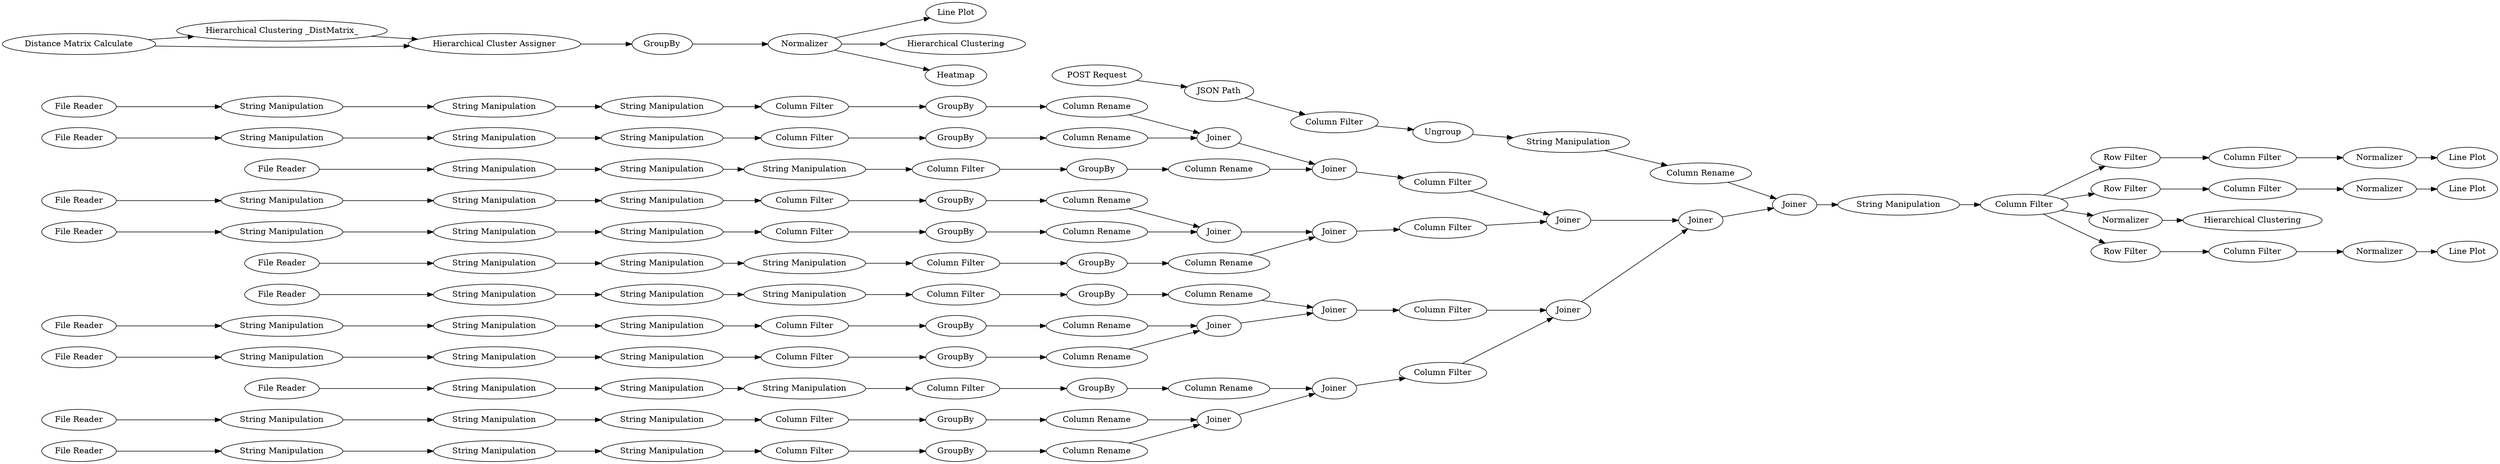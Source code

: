 digraph {
	"-4121812626459061018_38" [label="Column Filter"]
	"-438780225325964078_37" [label="String Manipulation"]
	"-438780225325964078_43" [label="String Manipulation"]
	"4229310875006691463_38" [label="Column Filter"]
	"-438780225325964078_60" [label=Joiner]
	"1368157645637061245_115" [label="Line Plot"]
	"-4121812626459061018_7" [label="File Reader"]
	"1368157645637061245_69" [label=Joiner]
	"1368157645637061245_70" [label=Joiner]
	"1368157645637061245_105" [label="Column Filter"]
	"1264153717531009465_7" [label="File Reader"]
	"-4121812626459061018_35" [label="String Manipulation"]
	"1264153717531009465_38" [label="Column Filter"]
	"4229310875006691463_46" [label="String Manipulation"]
	"-438780225325964078_53" [label="String Manipulation"]
	"-4121812626459061018_9" [label="File Reader"]
	"4229310875006691463_53" [label="String Manipulation"]
	"4229310875006691463_60" [label=Joiner]
	"-4121812626459061018_53" [label="String Manipulation"]
	"4229310875006691463_56" [label="String Manipulation"]
	"-4121812626459061018_56" [label="String Manipulation"]
	"4229310875006691463_41" [label=GroupBy]
	"1264153717531009465_41" [label=GroupBy]
	"1264153717531009465_46" [label="String Manipulation"]
	"-4121812626459061018_62" [label="Column Filter"]
	"4229310875006691463_59" [label=Joiner]
	"-438780225325964078_56" [label="String Manipulation"]
	"4229310875006691463_47" [label="Column Rename"]
	"-438780225325964078_9" [label="File Reader"]
	"4229310875006691463_36" [label="String Manipulation"]
	"-438780225325964078_44" [label=GroupBy]
	"1368157645637061245_86" [label="Line Plot"]
	"-438780225325964078_10" [label="File Reader"]
	"7892980988233204771_109" [label="Distance Matrix Calculate"]
	"7892980988233204771_107" [label="Hierarchical Clustering"]
	"4229310875006691463_57" [label="String Manipulation"]
	"4229310875006691463_45" [label="Column Filter"]
	"1264153717531009465_43" [label="String Manipulation"]
	"1368157645637061245_77" [label="Line Plot"]
	"-438780225325964078_35" [label="String Manipulation"]
	"1264153717531009465_9" [label="File Reader"]
	"1368157645637061245_83" [label="Line Plot"]
	"1264153717531009465_56" [label="String Manipulation"]
	"1264153717531009465_62" [label="Column Filter"]
	"4229310875006691463_35" [label="String Manipulation"]
	"4229310875006691463_55" [label="Column Filter"]
	"-4121812626459061018_59" [label=Joiner]
	"1368157645637061245_89" [label="String Manipulation"]
	"1368157645637061245_116" [label="Hierarchical Clustering"]
	"-438780225325964078_47" [label="Column Rename"]
	"1368157645637061245_81" [label=Normalizer]
	"1264153717531009465_55" [label="Column Filter"]
	"-438780225325964078_54" [label=GroupBy]
	"-4121812626459061018_57" [label="String Manipulation"]
	"4229310875006691463_44" [label=GroupBy]
	"1368157645637061245_5" [label=Ungroup]
	"1368157645637061245_2" [label="JSON Path"]
	"7892980988233204771_112" [label=GroupBy]
	"-4121812626459061018_46" [label="String Manipulation"]
	"1368157645637061245_59" [label=Joiner]
	"1368157645637061245_82" [label="Row Filter"]
	"-4121812626459061018_10" [label="File Reader"]
	"-4121812626459061018_41" [label=GroupBy]
	"-438780225325964078_48" [label="String Manipulation"]
	"1264153717531009465_54" [label=GroupBy]
	"1368157645637061245_106" [label="Column Filter"]
	"-438780225325964078_62" [label="Column Filter"]
	"1368157645637061245_4" [label="Column Filter"]
	"-438780225325964078_46" [label="String Manipulation"]
	"-4121812626459061018_55" [label="Column Filter"]
	"4229310875006691463_43" [label="String Manipulation"]
	"4229310875006691463_62" [label="Column Filter"]
	"1368157645637061245_85" [label="Row Filter"]
	"1264153717531009465_47" [label="Column Rename"]
	"1368157645637061245_108" [label=Normalizer]
	"7892980988233204771_110" [label="Hierarchical Clustering _DistMatrix_"]
	"-4121812626459061018_42" [label="Column Rename"]
	"-438780225325964078_55" [label="Column Filter"]
	"-4121812626459061018_60" [label=Joiner]
	"1368157645637061245_84" [label=Normalizer]
	"7892980988233204771_113" [label=Normalizer]
	"1368157645637061245_68" [label=Joiner]
	"1264153717531009465_57" [label="String Manipulation"]
	"1368157645637061245_1" [label="POST Request"]
	"-438780225325964078_38" [label="Column Filter"]
	"-438780225325964078_42" [label="Column Rename"]
	"4229310875006691463_9" [label="File Reader"]
	"1264153717531009465_10" [label="File Reader"]
	"1368157645637061245_114" [label=Heatmap]
	"1264153717531009465_36" [label="String Manipulation"]
	"4229310875006691463_48" [label="String Manipulation"]
	"1264153717531009465_60" [label=Joiner]
	"4229310875006691463_37" [label="String Manipulation"]
	"-4121812626459061018_43" [label="String Manipulation"]
	"4229310875006691463_51" [label="Column Rename"]
	"1368157645637061245_88" [label="Column Rename"]
	"-438780225325964078_51" [label="Column Rename"]
	"1368157645637061245_6" [label="String Manipulation"]
	"1368157645637061245_104" [label="Column Filter"]
	"1368157645637061245_73" [label="Row Filter"]
	"-4121812626459061018_36" [label="String Manipulation"]
	"4229310875006691463_42" [label="Column Rename"]
	"1264153717531009465_59" [label=Joiner]
	"1264153717531009465_53" [label="String Manipulation"]
	"-438780225325964078_59" [label=Joiner]
	"1368157645637061245_74" [label=Normalizer]
	"-4121812626459061018_45" [label="Column Filter"]
	"1368157645637061245_80" [label="Column Filter"]
	"4229310875006691463_10" [label="File Reader"]
	"-4121812626459061018_48" [label="String Manipulation"]
	"-4121812626459061018_47" [label="Column Rename"]
	"-438780225325964078_45" [label="Column Filter"]
	"1264153717531009465_45" [label="Column Filter"]
	"1264153717531009465_37" [label="String Manipulation"]
	"1264153717531009465_48" [label="String Manipulation"]
	"1264153717531009465_42" [label="Column Rename"]
	"1264153717531009465_51" [label="Column Rename"]
	"-4121812626459061018_51" [label="Column Rename"]
	"-438780225325964078_41" [label=GroupBy]
	"7892980988233204771_111" [label="Hierarchical Cluster Assigner"]
	"1264153717531009465_44" [label=GroupBy]
	"1264153717531009465_35" [label="String Manipulation"]
	"4229310875006691463_7" [label="File Reader"]
	"-4121812626459061018_37" [label="String Manipulation"]
	"-438780225325964078_7" [label="File Reader"]
	"-438780225325964078_57" [label="String Manipulation"]
	"-4121812626459061018_54" [label=GroupBy]
	"-4121812626459061018_44" [label=GroupBy]
	"4229310875006691463_54" [label=GroupBy]
	"-438780225325964078_36" [label="String Manipulation"]
	"1368157645637061245_82" -> "1368157645637061245_105"
	"4229310875006691463_62" -> "1368157645637061245_59"
	"1368157645637061245_80" -> "1368157645637061245_85"
	"4229310875006691463_60" -> "4229310875006691463_62"
	"-4121812626459061018_56" -> "-4121812626459061018_55"
	"4229310875006691463_44" -> "4229310875006691463_47"
	"-4121812626459061018_59" -> "-4121812626459061018_60"
	"-4121812626459061018_38" -> "-4121812626459061018_41"
	"1368157645637061245_80" -> "1368157645637061245_108"
	"1368157645637061245_88" -> "1368157645637061245_70"
	"1264153717531009465_38" -> "1264153717531009465_41"
	"1368157645637061245_80" -> "1368157645637061245_73"
	"1368157645637061245_74" -> "1368157645637061245_77"
	"7892980988233204771_113" -> "1368157645637061245_115"
	"-4121812626459061018_46" -> "-4121812626459061018_45"
	"-438780225325964078_53" -> "-438780225325964078_56"
	"7892980988233204771_109" -> "7892980988233204771_111"
	"-438780225325964078_7" -> "-438780225325964078_48"
	"1368157645637061245_68" -> "1368157645637061245_69"
	"1368157645637061245_81" -> "1368157645637061245_83"
	"1264153717531009465_37" -> "1264153717531009465_38"
	"-438780225325964078_44" -> "-438780225325964078_47"
	"4229310875006691463_51" -> "4229310875006691463_60"
	"-4121812626459061018_48" -> "-4121812626459061018_43"
	"4229310875006691463_9" -> "4229310875006691463_57"
	"-438780225325964078_45" -> "-438780225325964078_44"
	"4229310875006691463_37" -> "4229310875006691463_38"
	"-438780225325964078_47" -> "-438780225325964078_59"
	"1264153717531009465_46" -> "1264153717531009465_45"
	"1368157645637061245_4" -> "1368157645637061245_5"
	"4229310875006691463_41" -> "4229310875006691463_42"
	"4229310875006691463_47" -> "4229310875006691463_59"
	"1264153717531009465_43" -> "1264153717531009465_46"
	"1368157645637061245_1" -> "1368157645637061245_2"
	"-4121812626459061018_44" -> "-4121812626459061018_47"
	"1264153717531009465_57" -> "1264153717531009465_53"
	"-438780225325964078_41" -> "-438780225325964078_42"
	"4229310875006691463_55" -> "4229310875006691463_54"
	"-438780225325964078_60" -> "-438780225325964078_62"
	"-4121812626459061018_60" -> "-4121812626459061018_62"
	"1368157645637061245_105" -> "1368157645637061245_81"
	"1264153717531009465_10" -> "1264153717531009465_35"
	"1264153717531009465_36" -> "1264153717531009465_37"
	"-4121812626459061018_41" -> "-4121812626459061018_42"
	"1368157645637061245_5" -> "1368157645637061245_6"
	"-4121812626459061018_62" -> "1368157645637061245_68"
	"-438780225325964078_9" -> "-438780225325964078_57"
	"1264153717531009465_62" -> "1368157645637061245_59"
	"-438780225325964078_55" -> "-438780225325964078_54"
	"7892980988233204771_113" -> "1368157645637061245_116"
	"1368157645637061245_6" -> "1368157645637061245_88"
	"1368157645637061245_73" -> "1368157645637061245_104"
	"-4121812626459061018_54" -> "-4121812626459061018_51"
	"7892980988233204771_112" -> "7892980988233204771_113"
	"1264153717531009465_59" -> "1264153717531009465_60"
	"4229310875006691463_54" -> "4229310875006691463_51"
	"4229310875006691463_46" -> "4229310875006691463_45"
	"1264153717531009465_55" -> "1264153717531009465_54"
	"1264153717531009465_47" -> "1264153717531009465_59"
	"-438780225325964078_56" -> "-438780225325964078_55"
	"1264153717531009465_7" -> "1264153717531009465_48"
	"-4121812626459061018_9" -> "-4121812626459061018_57"
	"4229310875006691463_36" -> "4229310875006691463_37"
	"1264153717531009465_60" -> "1264153717531009465_62"
	"1264153717531009465_51" -> "1264153717531009465_60"
	"4229310875006691463_48" -> "4229310875006691463_43"
	"1264153717531009465_56" -> "1264153717531009465_55"
	"-438780225325964078_54" -> "-438780225325964078_51"
	"-4121812626459061018_51" -> "-4121812626459061018_60"
	"4229310875006691463_10" -> "4229310875006691463_35"
	"-438780225325964078_37" -> "-438780225325964078_38"
	"1368157645637061245_80" -> "1368157645637061245_82"
	"-438780225325964078_51" -> "-438780225325964078_60"
	"7892980988233204771_109" -> "7892980988233204771_110"
	"4229310875006691463_43" -> "4229310875006691463_46"
	"1264153717531009465_9" -> "1264153717531009465_57"
	"4229310875006691463_53" -> "4229310875006691463_56"
	"-438780225325964078_10" -> "-438780225325964078_35"
	"-438780225325964078_36" -> "-438780225325964078_37"
	"-4121812626459061018_37" -> "-4121812626459061018_38"
	"7892980988233204771_113" -> "1368157645637061245_114"
	"7892980988233204771_111" -> "7892980988233204771_112"
	"-438780225325964078_48" -> "-438780225325964078_43"
	"-4121812626459061018_45" -> "-4121812626459061018_44"
	"7892980988233204771_110" -> "7892980988233204771_111"
	"-438780225325964078_43" -> "-438780225325964078_46"
	"1368157645637061245_106" -> "1368157645637061245_84"
	"1264153717531009465_41" -> "1264153717531009465_42"
	"4229310875006691463_38" -> "4229310875006691463_41"
	"-438780225325964078_42" -> "-438780225325964078_59"
	"-4121812626459061018_47" -> "-4121812626459061018_59"
	"1368157645637061245_104" -> "1368157645637061245_74"
	"4229310875006691463_57" -> "4229310875006691463_53"
	"1368157645637061245_2" -> "1368157645637061245_4"
	"-4121812626459061018_55" -> "-4121812626459061018_54"
	"-4121812626459061018_10" -> "-4121812626459061018_35"
	"4229310875006691463_35" -> "4229310875006691463_36"
	"-4121812626459061018_43" -> "-4121812626459061018_46"
	"1368157645637061245_84" -> "1368157645637061245_86"
	"1264153717531009465_54" -> "1264153717531009465_51"
	"1368157645637061245_59" -> "1368157645637061245_69"
	"-438780225325964078_35" -> "-438780225325964078_36"
	"-4121812626459061018_36" -> "-4121812626459061018_37"
	"1264153717531009465_45" -> "1264153717531009465_44"
	"1264153717531009465_48" -> "1264153717531009465_43"
	"4229310875006691463_56" -> "4229310875006691463_55"
	"-4121812626459061018_35" -> "-4121812626459061018_36"
	"1368157645637061245_69" -> "1368157645637061245_70"
	"1264153717531009465_35" -> "1264153717531009465_36"
	"-438780225325964078_46" -> "-438780225325964078_45"
	"-438780225325964078_62" -> "1368157645637061245_68"
	"1264153717531009465_53" -> "1264153717531009465_56"
	"1368157645637061245_108" -> "7892980988233204771_107"
	"1368157645637061245_85" -> "1368157645637061245_106"
	"1368157645637061245_89" -> "1368157645637061245_80"
	"-4121812626459061018_57" -> "-4121812626459061018_53"
	"-438780225325964078_59" -> "-438780225325964078_60"
	"4229310875006691463_7" -> "4229310875006691463_48"
	"-4121812626459061018_7" -> "-4121812626459061018_48"
	"1368157645637061245_70" -> "1368157645637061245_89"
	"-4121812626459061018_53" -> "-4121812626459061018_56"
	"1264153717531009465_42" -> "1264153717531009465_59"
	"1264153717531009465_44" -> "1264153717531009465_47"
	"-438780225325964078_38" -> "-438780225325964078_41"
	"4229310875006691463_42" -> "4229310875006691463_59"
	"4229310875006691463_59" -> "4229310875006691463_60"
	"4229310875006691463_45" -> "4229310875006691463_44"
	"-4121812626459061018_42" -> "-4121812626459061018_59"
	"-438780225325964078_57" -> "-438780225325964078_53"
	rankdir=LR
}
